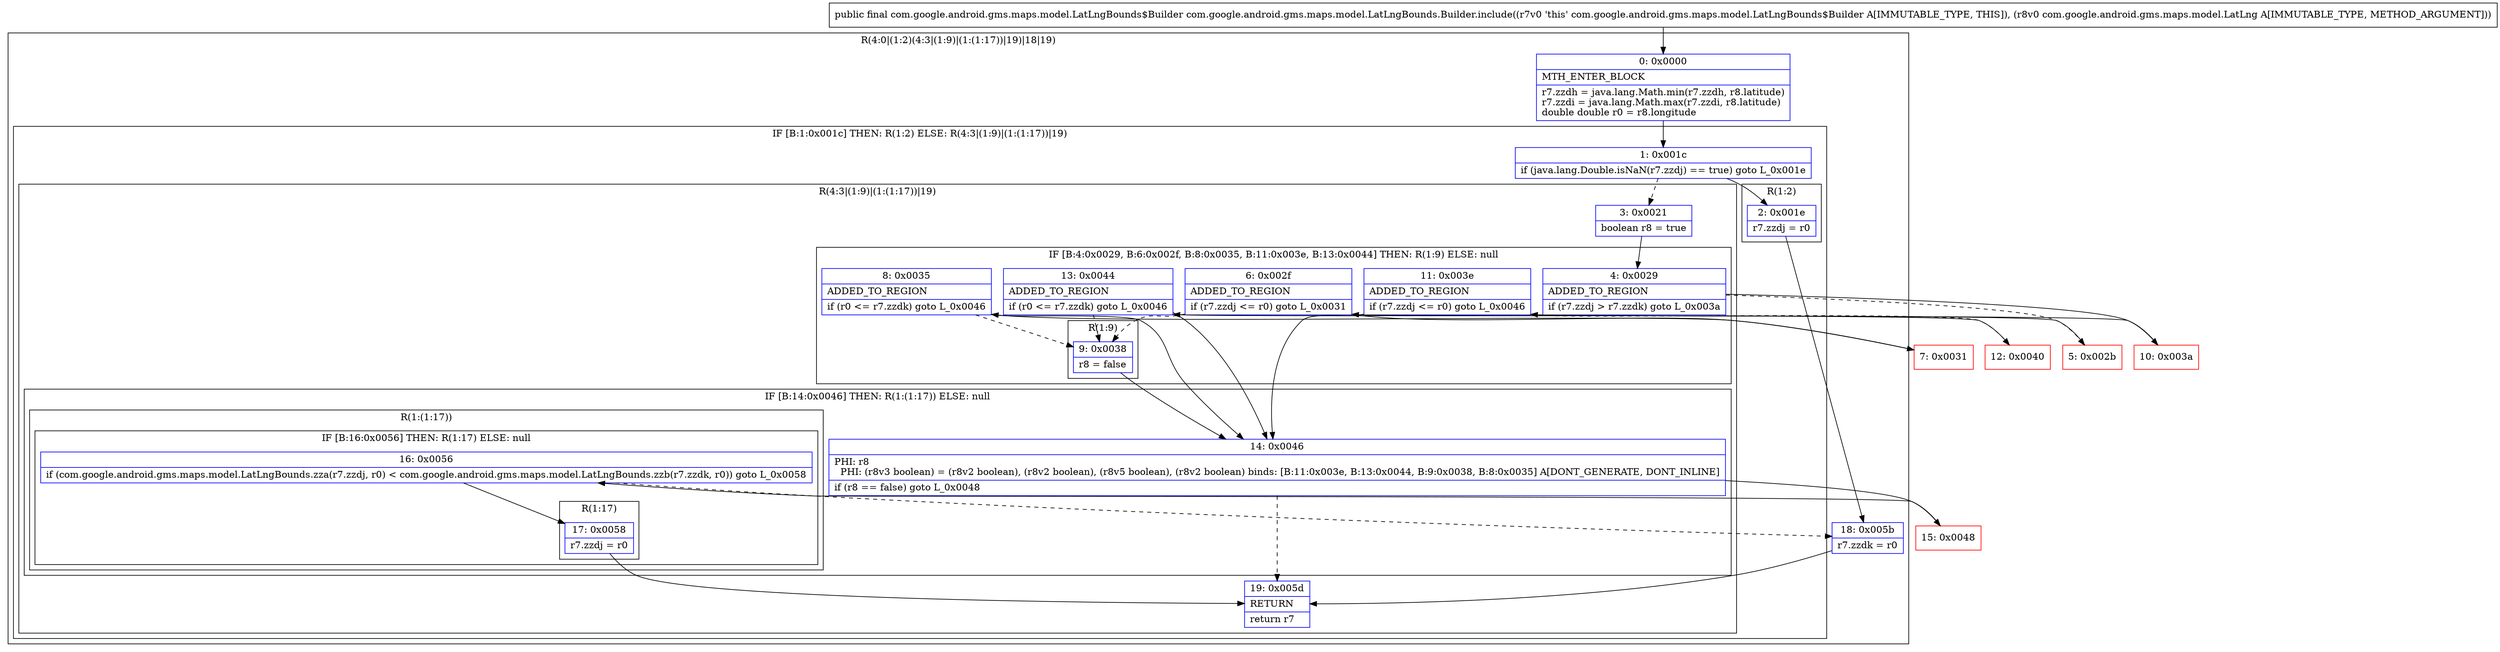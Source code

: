 digraph "CFG forcom.google.android.gms.maps.model.LatLngBounds.Builder.include(Lcom\/google\/android\/gms\/maps\/model\/LatLng;)Lcom\/google\/android\/gms\/maps\/model\/LatLngBounds$Builder;" {
subgraph cluster_Region_95039150 {
label = "R(4:0|(1:2)(4:3|(1:9)|(1:(1:17))|19)|18|19)";
node [shape=record,color=blue];
Node_0 [shape=record,label="{0\:\ 0x0000|MTH_ENTER_BLOCK\l|r7.zzdh = java.lang.Math.min(r7.zzdh, r8.latitude)\lr7.zzdi = java.lang.Math.max(r7.zzdi, r8.latitude)\ldouble double r0 = r8.longitude\l}"];
subgraph cluster_IfRegion_26702988 {
label = "IF [B:1:0x001c] THEN: R(1:2) ELSE: R(4:3|(1:9)|(1:(1:17))|19)";
node [shape=record,color=blue];
Node_1 [shape=record,label="{1\:\ 0x001c|if (java.lang.Double.isNaN(r7.zzdj) == true) goto L_0x001e\l}"];
subgraph cluster_Region_1800522585 {
label = "R(1:2)";
node [shape=record,color=blue];
Node_2 [shape=record,label="{2\:\ 0x001e|r7.zzdj = r0\l}"];
}
subgraph cluster_Region_321351873 {
label = "R(4:3|(1:9)|(1:(1:17))|19)";
node [shape=record,color=blue];
Node_3 [shape=record,label="{3\:\ 0x0021|boolean r8 = true\l}"];
subgraph cluster_IfRegion_966499100 {
label = "IF [B:4:0x0029, B:6:0x002f, B:8:0x0035, B:11:0x003e, B:13:0x0044] THEN: R(1:9) ELSE: null";
node [shape=record,color=blue];
Node_4 [shape=record,label="{4\:\ 0x0029|ADDED_TO_REGION\l|if (r7.zzdj \> r7.zzdk) goto L_0x003a\l}"];
Node_6 [shape=record,label="{6\:\ 0x002f|ADDED_TO_REGION\l|if (r7.zzdj \<= r0) goto L_0x0031\l}"];
Node_8 [shape=record,label="{8\:\ 0x0035|ADDED_TO_REGION\l|if (r0 \<= r7.zzdk) goto L_0x0046\l}"];
Node_11 [shape=record,label="{11\:\ 0x003e|ADDED_TO_REGION\l|if (r7.zzdj \<= r0) goto L_0x0046\l}"];
Node_13 [shape=record,label="{13\:\ 0x0044|ADDED_TO_REGION\l|if (r0 \<= r7.zzdk) goto L_0x0046\l}"];
subgraph cluster_Region_1988188866 {
label = "R(1:9)";
node [shape=record,color=blue];
Node_9 [shape=record,label="{9\:\ 0x0038|r8 = false\l}"];
}
}
subgraph cluster_IfRegion_1130965707 {
label = "IF [B:14:0x0046] THEN: R(1:(1:17)) ELSE: null";
node [shape=record,color=blue];
Node_14 [shape=record,label="{14\:\ 0x0046|PHI: r8 \l  PHI: (r8v3 boolean) = (r8v2 boolean), (r8v2 boolean), (r8v5 boolean), (r8v2 boolean) binds: [B:11:0x003e, B:13:0x0044, B:9:0x0038, B:8:0x0035] A[DONT_GENERATE, DONT_INLINE]\l|if (r8 == false) goto L_0x0048\l}"];
subgraph cluster_Region_1967891140 {
label = "R(1:(1:17))";
node [shape=record,color=blue];
subgraph cluster_IfRegion_583201786 {
label = "IF [B:16:0x0056] THEN: R(1:17) ELSE: null";
node [shape=record,color=blue];
Node_16 [shape=record,label="{16\:\ 0x0056|if (com.google.android.gms.maps.model.LatLngBounds.zza(r7.zzdj, r0) \< com.google.android.gms.maps.model.LatLngBounds.zzb(r7.zzdk, r0)) goto L_0x0058\l}"];
subgraph cluster_Region_1984521810 {
label = "R(1:17)";
node [shape=record,color=blue];
Node_17 [shape=record,label="{17\:\ 0x0058|r7.zzdj = r0\l}"];
}
}
}
}
Node_19 [shape=record,label="{19\:\ 0x005d|RETURN\l|return r7\l}"];
}
}
Node_18 [shape=record,label="{18\:\ 0x005b|r7.zzdk = r0\l}"];
Node_19 [shape=record,label="{19\:\ 0x005d|RETURN\l|return r7\l}"];
}
Node_5 [shape=record,color=red,label="{5\:\ 0x002b}"];
Node_7 [shape=record,color=red,label="{7\:\ 0x0031}"];
Node_10 [shape=record,color=red,label="{10\:\ 0x003a}"];
Node_12 [shape=record,color=red,label="{12\:\ 0x0040}"];
Node_15 [shape=record,color=red,label="{15\:\ 0x0048}"];
MethodNode[shape=record,label="{public final com.google.android.gms.maps.model.LatLngBounds$Builder com.google.android.gms.maps.model.LatLngBounds.Builder.include((r7v0 'this' com.google.android.gms.maps.model.LatLngBounds$Builder A[IMMUTABLE_TYPE, THIS]), (r8v0 com.google.android.gms.maps.model.LatLng A[IMMUTABLE_TYPE, METHOD_ARGUMENT])) }"];
MethodNode -> Node_0;
Node_0 -> Node_1;
Node_1 -> Node_2;
Node_1 -> Node_3[style=dashed];
Node_2 -> Node_18;
Node_3 -> Node_4;
Node_4 -> Node_5[style=dashed];
Node_4 -> Node_10;
Node_6 -> Node_7;
Node_6 -> Node_9[style=dashed];
Node_8 -> Node_9[style=dashed];
Node_8 -> Node_14;
Node_11 -> Node_12[style=dashed];
Node_11 -> Node_14;
Node_13 -> Node_9[style=dashed];
Node_13 -> Node_14;
Node_9 -> Node_14;
Node_14 -> Node_15;
Node_14 -> Node_19[style=dashed];
Node_16 -> Node_17;
Node_16 -> Node_18[style=dashed];
Node_17 -> Node_19;
Node_18 -> Node_19;
Node_5 -> Node_6;
Node_7 -> Node_8;
Node_10 -> Node_11;
Node_12 -> Node_13;
Node_15 -> Node_16;
}

